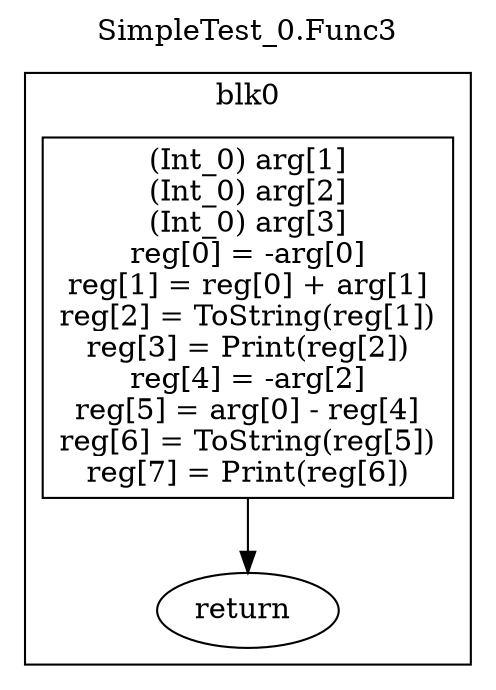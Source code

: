 digraph {
  rankdir=TB;
  b0_l0 -> b0_ret
  b0_l0 [label="(Int_0) arg[1]\n(Int_0) arg[2]\n(Int_0) arg[3]\nreg[0] = -arg[0]\nreg[1] = reg[0] + arg[1]\nreg[2] = ToString(reg[1])\nreg[3] = Print(reg[2])\nreg[4] = -arg[2]\nreg[5] = arg[0] - reg[4]\nreg[6] = ToString(reg[5])\nreg[7] = Print(reg[6])\n", shape=box]
  b0_ret [label="return "]
  subgraph cluster_b0 {
    label = "blk0";
    b0_l0;
    b0_ret;
  }
  labelloc="t"
  label="SimpleTest_0.Func3"
}